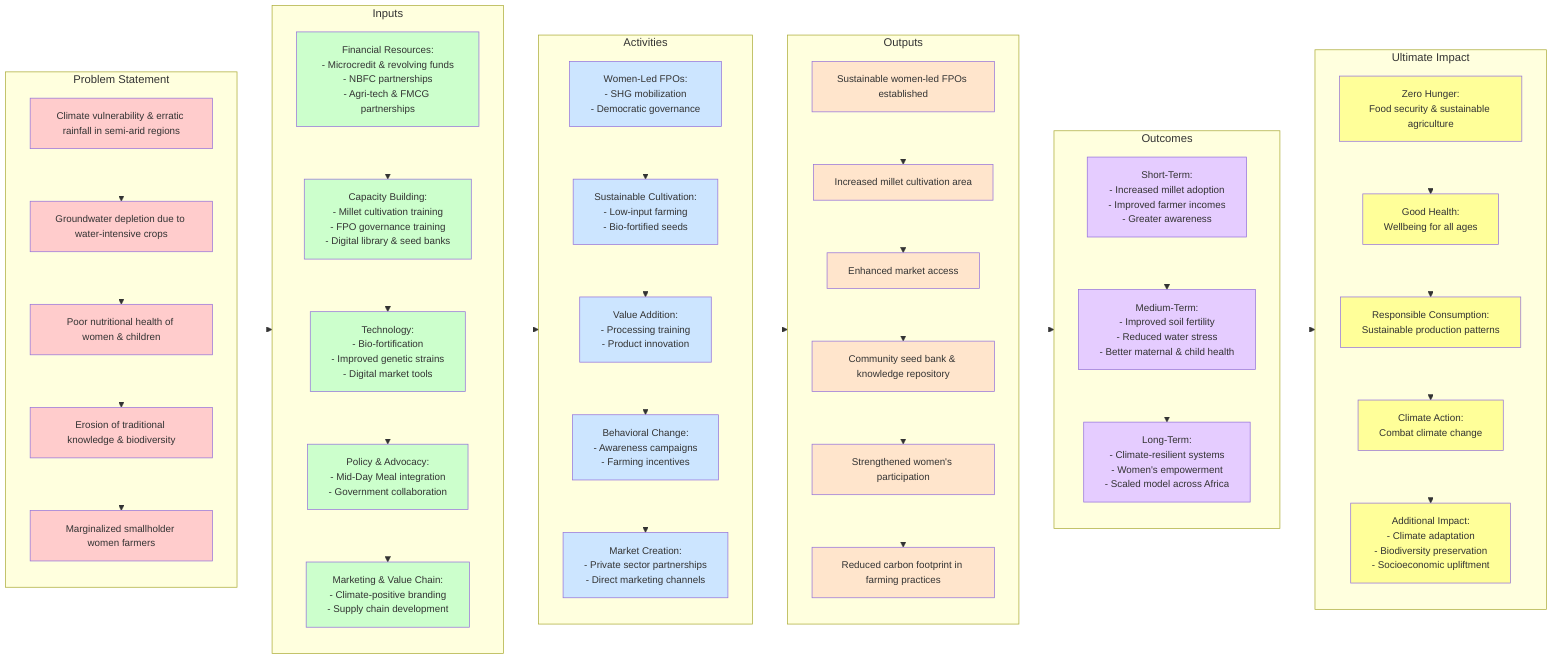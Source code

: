 flowchart LR
    subgraph Problems["Problem Statement"]
        direction TB
        P1["Climate vulnerability & erratic rainfall in semi-arid regions"] --> 
        P2["Groundwater depletion due to water-intensive crops"] --> 
        P3["Poor nutritional health of women & children"] --> 
        P4["Erosion of traditional knowledge & biodiversity"] --> 
        P5["Marginalized smallholder women farmers"]
    end

    subgraph Inputs["Inputs"]
        direction TB
        I1["Financial Resources:<br/>- Microcredit & revolving funds<br/>- NBFC partnerships<br/>- Agri-tech & FMCG partnerships"] --> 
        I2["Capacity Building:<br/>- Millet cultivation training<br/>- FPO governance training<br/>- Digital library & seed banks"] --> 
        I3["Technology:<br/>- Bio-fortification<br/>- Improved genetic strains<br/>- Digital market tools"] --> 
        I4["Policy & Advocacy:<br/>- Mid-Day Meal integration<br/>- Government collaboration"] --> 
        I5["Marketing & Value Chain:<br/>- Climate-positive branding<br/>- Supply chain development"]
    end

    subgraph Activities["Activities"]
        direction TB
        A1["Women-Led FPOs:<br/>- SHG mobilization<br/>- Democratic governance"] --> 
        A2["Sustainable Cultivation:<br/>- Low-input farming<br/>- Bio-fortified seeds"] --> 
        A3["Value Addition:<br/>- Processing training<br/>- Product innovation"] --> 
        A4["Behavioral Change:<br/>- Awareness campaigns<br/>- Farming incentives"] --> 
        A5["Market Creation:<br/>- Private sector partnerships<br/>- Direct marketing channels"]
    end

    subgraph Outputs["Outputs"]
        direction TB
        O1["Sustainable women-led FPOs established"] --> 
        O2["Increased millet cultivation area"] --> 
        O3["Enhanced market access"] --> 
        O4["Community seed bank & knowledge repository"] --> 
        O5["Strengthened women's participation"] -->
        O6["Reduced carbon footprint in farming practices"]
    end

    subgraph Outcomes["Outcomes"]
        direction TB
        ST["Short-Term:<br/>- Increased millet adoption<br/>- Improved farmer incomes<br/>- Greater awareness"] --> 
        MT["Medium-Term:<br/>- Improved soil fertility<br/>- Reduced water stress<br/>- Better maternal & child health"] --> 
        LT["Long-Term:<br/>- Climate-resilient systems<br/>- Women's empowerment<br/>- Scaled model across Africa"]
    end

    subgraph Impact["Ultimate Impact"]
        direction TB
        IM1["Zero Hunger:<br/>Food security & sustainable agriculture"] -->
        IM2["Good Health:<br/>Wellbeing for all ages"] -->
        IM3["Responsible Consumption:<br/>Sustainable production patterns"] -->
        IM4["Climate Action:<br/>Combat climate change"] -->
        IM5["Additional Impact:<br/>- Climate adaptation<br/>- Biodiversity preservation<br/>- Socioeconomic upliftment"]
    end

    Problems --> Inputs
    Inputs --> Activities
    Activities --> Outputs
    Outputs --> Outcomes
    Outcomes --> Impact

    classDef problemNode fill:#ffcccc,font-size:14px
    classDef inputNode fill:#ccffcc,font-size:14px
    classDef activityNode fill:#cce5ff,font-size:14px
    classDef outputNode fill:#ffe5cc,font-size:14px
    classDef outcomeNode fill:#e5ccff,font-size:14px
    classDef impactNode fill:#ffff99,font-size:14px

    class P1,P2,P3,P4,P5 problemNode
    class I1,I2,I3,I4,I5 inputNode
    class A1,A2,A3,A4,A5 activityNode
    class O1,O2,O3,O4,O5,O6 outputNode
    class ST,MT,LT outcomeNode
    class IM1,IM2,IM3,IM4,IM5 impactNode

    linkStyle default stroke-width:0px